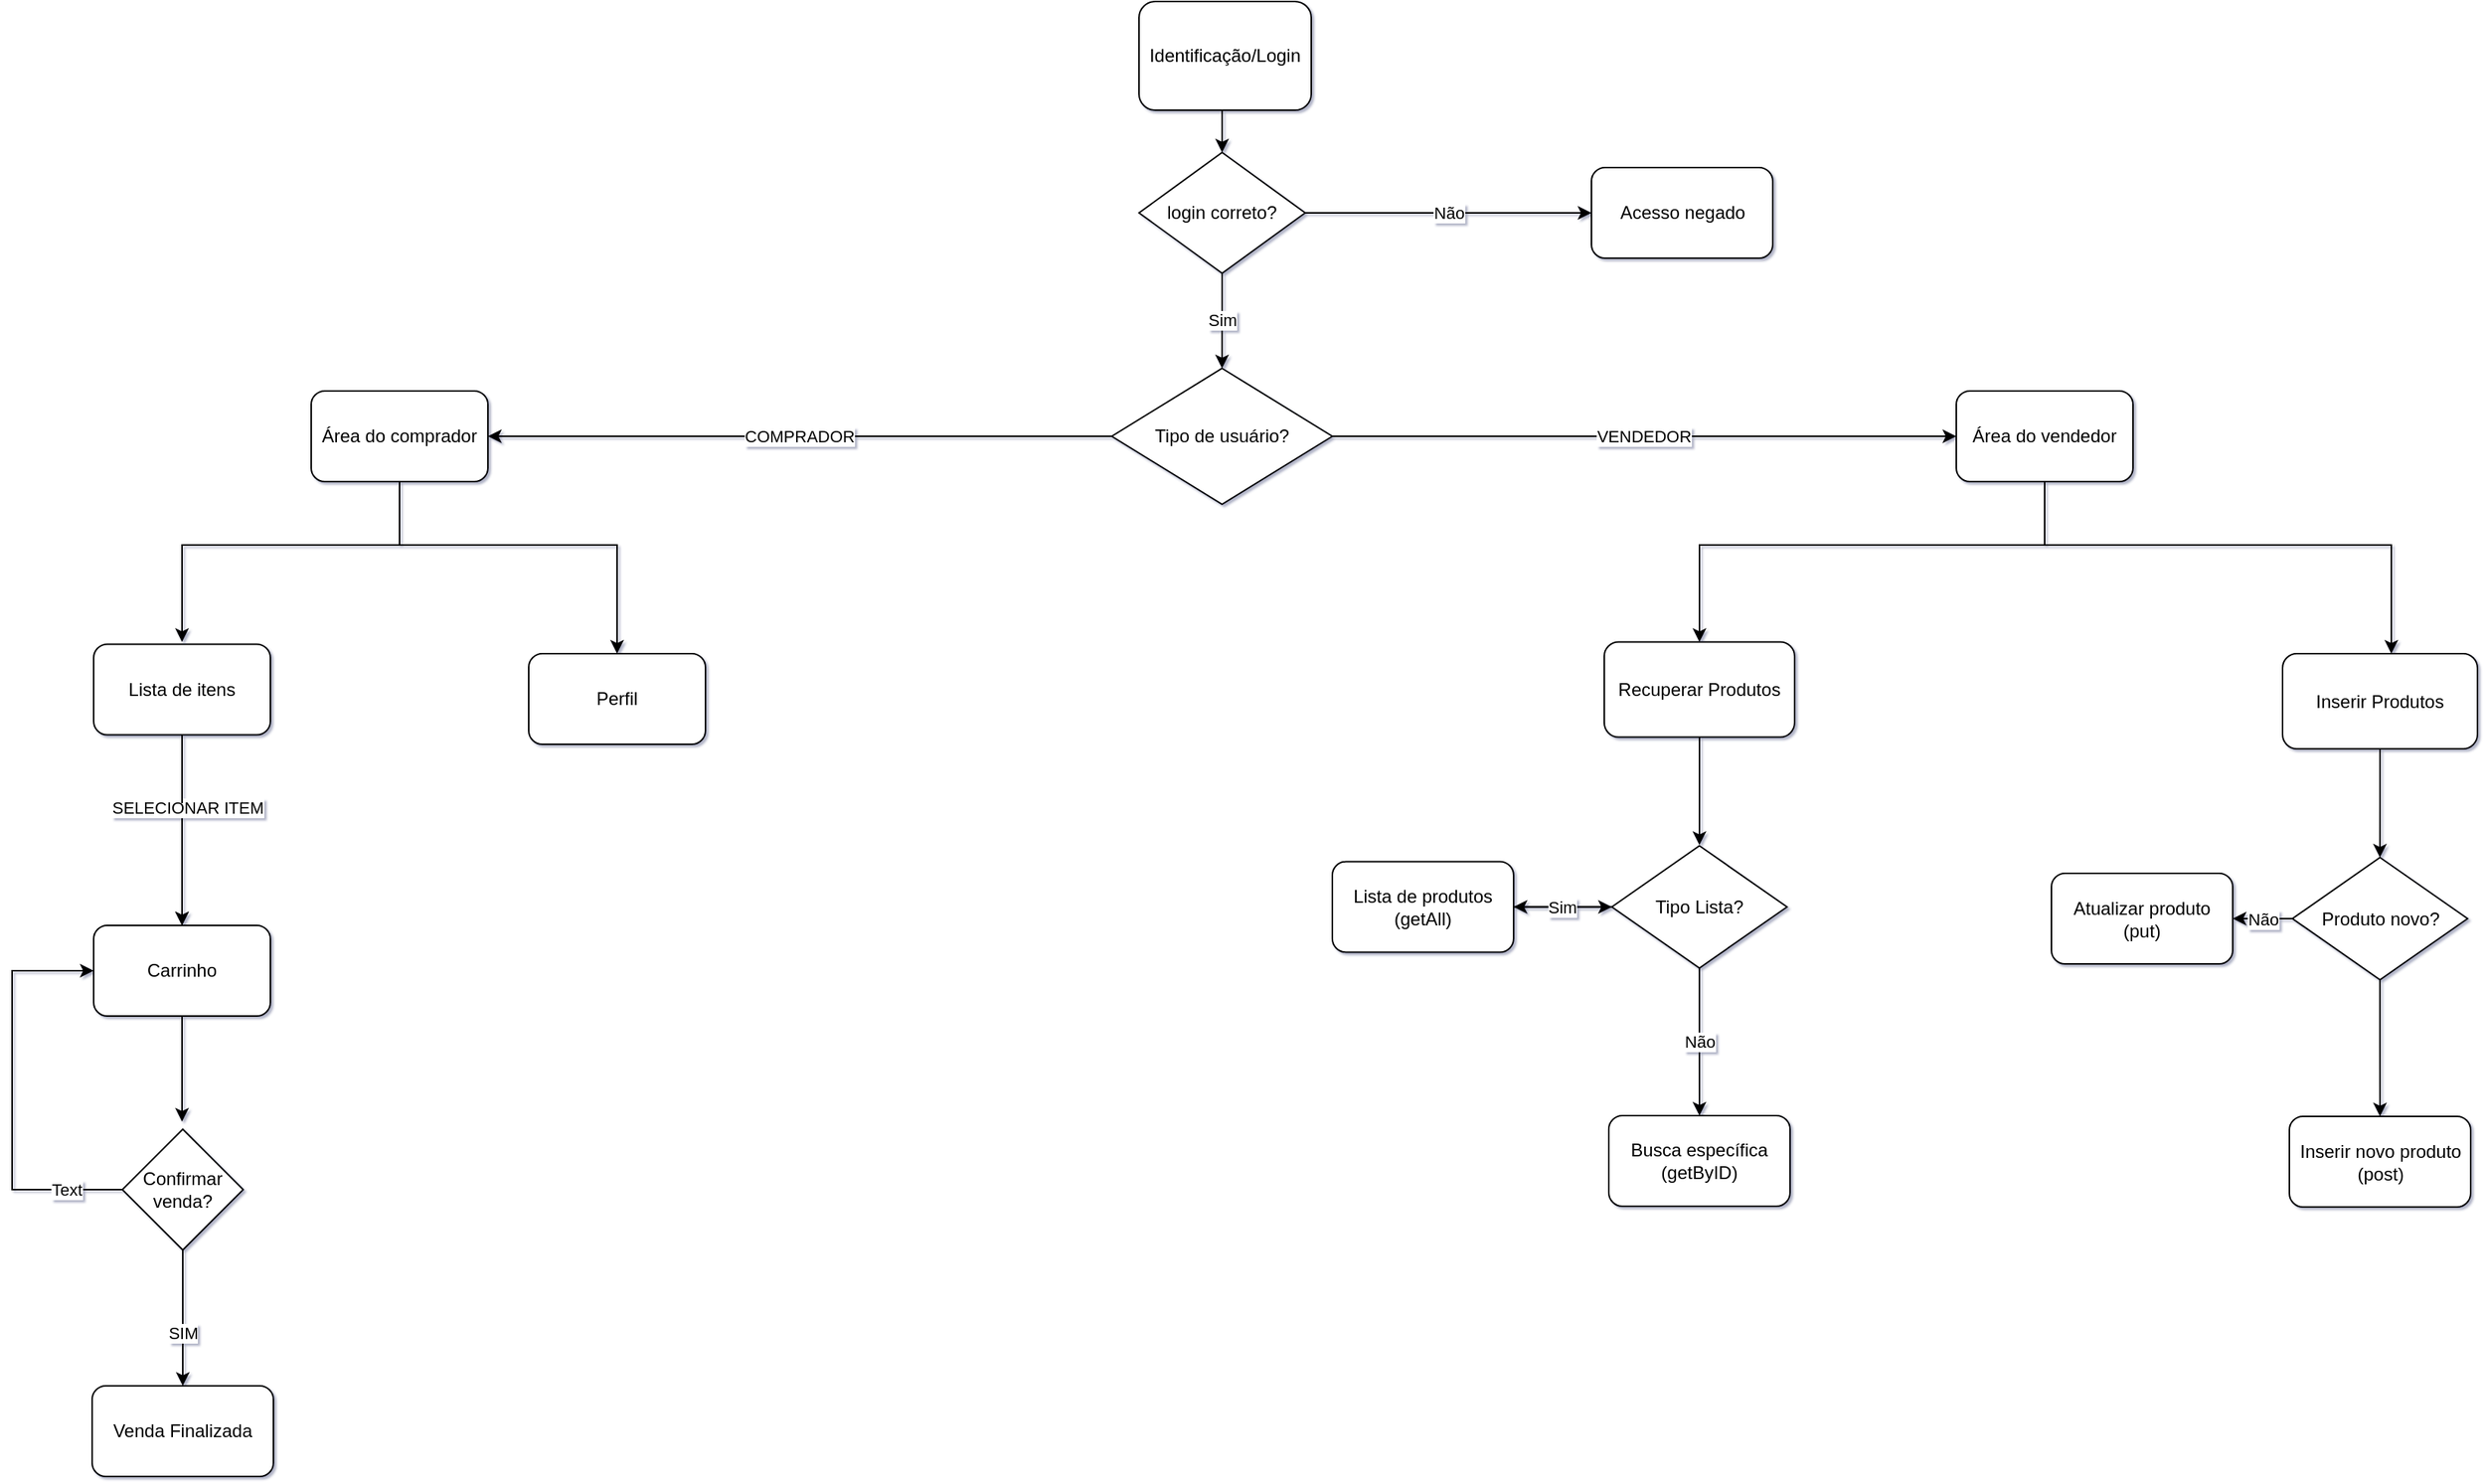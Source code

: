 <mxfile version="17.3.0" type="github">
  <diagram id="C5RBs43oDa-KdzZeNtuy" name="Page-1">
    <mxGraphModel dx="3807" dy="1533" grid="1" gridSize="9" guides="1" tooltips="1" connect="1" arrows="1" fold="1" page="1" pageScale="1" pageWidth="1200" pageHeight="1920" background="none" math="0" shadow="1">
      <root>
        <mxCell id="WIyWlLk6GJQsqaUBKTNV-0" />
        <mxCell id="WIyWlLk6GJQsqaUBKTNV-1" parent="WIyWlLk6GJQsqaUBKTNV-0" />
        <mxCell id="DXi5md-KKveG2AxMWAel-255" style="edgeStyle=orthogonalEdgeStyle;rounded=0;orthogonalLoop=1;jettySize=auto;html=1;exitX=0.5;exitY=1;exitDx=0;exitDy=0;entryX=0.5;entryY=0;entryDx=0;entryDy=0;" parent="WIyWlLk6GJQsqaUBKTNV-1" source="DXi5md-KKveG2AxMWAel-253" target="DXi5md-KKveG2AxMWAel-254" edge="1">
          <mxGeometry relative="1" as="geometry" />
        </mxCell>
        <mxCell id="DXi5md-KKveG2AxMWAel-253" value="Identificação/Login" style="rounded=1;whiteSpace=wrap;html=1;" parent="WIyWlLk6GJQsqaUBKTNV-1" vertex="1">
          <mxGeometry x="512.01" y="36" width="114" height="72" as="geometry" />
        </mxCell>
        <mxCell id="DXi5md-KKveG2AxMWAel-257" value="Não" style="edgeStyle=orthogonalEdgeStyle;rounded=0;orthogonalLoop=1;jettySize=auto;html=1;exitX=1;exitY=0.5;exitDx=0;exitDy=0;entryX=0;entryY=0.5;entryDx=0;entryDy=0;" parent="WIyWlLk6GJQsqaUBKTNV-1" source="DXi5md-KKveG2AxMWAel-254" target="DXi5md-KKveG2AxMWAel-256" edge="1">
          <mxGeometry relative="1" as="geometry" />
        </mxCell>
        <mxCell id="DXi5md-KKveG2AxMWAel-259" value="Sim" style="edgeStyle=orthogonalEdgeStyle;rounded=0;orthogonalLoop=1;jettySize=auto;html=1;exitX=0.5;exitY=1;exitDx=0;exitDy=0;entryX=0.5;entryY=0;entryDx=0;entryDy=0;" parent="WIyWlLk6GJQsqaUBKTNV-1" source="DXi5md-KKveG2AxMWAel-254" target="DXi5md-KKveG2AxMWAel-262" edge="1">
          <mxGeometry relative="1" as="geometry">
            <mxPoint x="567.01" y="261" as="targetPoint" />
          </mxGeometry>
        </mxCell>
        <mxCell id="DXi5md-KKveG2AxMWAel-254" value="login correto?" style="rhombus;whiteSpace=wrap;html=1;" parent="WIyWlLk6GJQsqaUBKTNV-1" vertex="1">
          <mxGeometry x="512.01" y="136" width="110" height="80" as="geometry" />
        </mxCell>
        <mxCell id="DXi5md-KKveG2AxMWAel-256" value="Acesso negado" style="rounded=1;whiteSpace=wrap;html=1;" parent="WIyWlLk6GJQsqaUBKTNV-1" vertex="1">
          <mxGeometry x="811.5" y="146" width="120" height="60" as="geometry" />
        </mxCell>
        <mxCell id="DXi5md-KKveG2AxMWAel-261" value="Área do comprador" style="rounded=1;whiteSpace=wrap;html=1;" parent="WIyWlLk6GJQsqaUBKTNV-1" vertex="1">
          <mxGeometry x="-36" y="294" width="117" height="60" as="geometry" />
        </mxCell>
        <mxCell id="DXi5md-KKveG2AxMWAel-263" value="COMPRADOR" style="edgeStyle=orthogonalEdgeStyle;rounded=0;orthogonalLoop=1;jettySize=auto;html=1;exitX=0;exitY=0.5;exitDx=0;exitDy=0;entryX=1;entryY=0.5;entryDx=0;entryDy=0;" parent="WIyWlLk6GJQsqaUBKTNV-1" source="DXi5md-KKveG2AxMWAel-262" target="DXi5md-KKveG2AxMWAel-261" edge="1">
          <mxGeometry relative="1" as="geometry" />
        </mxCell>
        <mxCell id="DXi5md-KKveG2AxMWAel-265" value="VENDEDOR" style="edgeStyle=orthogonalEdgeStyle;rounded=0;orthogonalLoop=1;jettySize=auto;html=1;entryX=0;entryY=0.5;entryDx=0;entryDy=0;" parent="WIyWlLk6GJQsqaUBKTNV-1" source="DXi5md-KKveG2AxMWAel-262" target="DXi5md-KKveG2AxMWAel-264" edge="1">
          <mxGeometry relative="1" as="geometry" />
        </mxCell>
        <mxCell id="DXi5md-KKveG2AxMWAel-262" value="Tipo de usuário?" style="rhombus;whiteSpace=wrap;html=1;" parent="WIyWlLk6GJQsqaUBKTNV-1" vertex="1">
          <mxGeometry x="493.97" y="279" width="146" height="90" as="geometry" />
        </mxCell>
        <mxCell id="DXi5md-KKveG2AxMWAel-268" style="edgeStyle=orthogonalEdgeStyle;rounded=0;orthogonalLoop=1;jettySize=auto;html=1;exitX=0.5;exitY=1;exitDx=0;exitDy=0;" parent="WIyWlLk6GJQsqaUBKTNV-1" source="DXi5md-KKveG2AxMWAel-264" target="DXi5md-KKveG2AxMWAel-275" edge="1">
          <mxGeometry relative="1" as="geometry">
            <mxPoint x="873" y="459" as="targetPoint" />
            <Array as="points">
              <mxPoint x="1111" y="396" />
              <mxPoint x="883" y="396" />
            </Array>
          </mxGeometry>
        </mxCell>
        <mxCell id="DXi5md-KKveG2AxMWAel-264" value="Área do vendedor" style="rounded=1;whiteSpace=wrap;html=1;" parent="WIyWlLk6GJQsqaUBKTNV-1" vertex="1">
          <mxGeometry x="1053" y="294" width="117" height="60" as="geometry" />
        </mxCell>
        <mxCell id="DXi5md-KKveG2AxMWAel-271" style="edgeStyle=orthogonalEdgeStyle;rounded=0;orthogonalLoop=1;jettySize=auto;html=1;exitX=0.5;exitY=1;exitDx=0;exitDy=0;" parent="WIyWlLk6GJQsqaUBKTNV-1" edge="1" source="DXi5md-KKveG2AxMWAel-261">
          <mxGeometry relative="1" as="geometry">
            <mxPoint x="-121.5" y="460.25" as="targetPoint" />
            <mxPoint x="18" y="388" as="sourcePoint" />
            <Array as="points">
              <mxPoint x="22" y="396" />
              <mxPoint x="-122" y="396" />
            </Array>
          </mxGeometry>
        </mxCell>
        <mxCell id="DXi5md-KKveG2AxMWAel-272" style="edgeStyle=orthogonalEdgeStyle;rounded=0;orthogonalLoop=1;jettySize=auto;html=1;" parent="WIyWlLk6GJQsqaUBKTNV-1" edge="1">
          <mxGeometry relative="1" as="geometry">
            <mxPoint x="166.5" y="468" as="targetPoint" />
            <mxPoint x="22.5" y="396" as="sourcePoint" />
            <Array as="points">
              <mxPoint x="166.5" y="441" />
              <mxPoint x="166.5" y="477" />
            </Array>
          </mxGeometry>
        </mxCell>
        <mxCell id="DXi5md-KKveG2AxMWAel-281" value="" style="edgeStyle=orthogonalEdgeStyle;rounded=0;orthogonalLoop=1;jettySize=auto;html=1;" parent="WIyWlLk6GJQsqaUBKTNV-1" source="DXi5md-KKveG2AxMWAel-275" edge="1">
          <mxGeometry relative="1" as="geometry">
            <mxPoint x="882.98" y="594.75" as="targetPoint" />
          </mxGeometry>
        </mxCell>
        <mxCell id="DXi5md-KKveG2AxMWAel-275" value="Recuperar Produtos" style="rounded=1;whiteSpace=wrap;html=1;" parent="WIyWlLk6GJQsqaUBKTNV-1" vertex="1">
          <mxGeometry x="819.98" y="460.25" width="126" height="63" as="geometry" />
        </mxCell>
        <mxCell id="DXi5md-KKveG2AxMWAel-276" value="" style="endArrow=classic;html=1;rounded=0;" parent="WIyWlLk6GJQsqaUBKTNV-1" edge="1">
          <mxGeometry width="50" height="50" relative="1" as="geometry">
            <mxPoint x="1107" y="396" as="sourcePoint" />
            <mxPoint x="1341" y="468" as="targetPoint" />
            <Array as="points">
              <mxPoint x="1341" y="396" />
            </Array>
          </mxGeometry>
        </mxCell>
        <mxCell id="DXi5md-KKveG2AxMWAel-291" value="" style="edgeStyle=orthogonalEdgeStyle;rounded=0;orthogonalLoop=1;jettySize=auto;html=1;" parent="WIyWlLk6GJQsqaUBKTNV-1" source="DXi5md-KKveG2AxMWAel-277" target="DXi5md-KKveG2AxMWAel-289" edge="1">
          <mxGeometry relative="1" as="geometry" />
        </mxCell>
        <mxCell id="DXi5md-KKveG2AxMWAel-277" value="Inserir Produtos" style="rounded=1;whiteSpace=wrap;html=1;" parent="WIyWlLk6GJQsqaUBKTNV-1" vertex="1">
          <mxGeometry x="1269" y="468" width="129" height="63" as="geometry" />
        </mxCell>
        <mxCell id="DXi5md-KKveG2AxMWAel-284" value="" style="edgeStyle=orthogonalEdgeStyle;rounded=0;orthogonalLoop=1;jettySize=auto;html=1;" parent="WIyWlLk6GJQsqaUBKTNV-1" source="DXi5md-KKveG2AxMWAel-282" target="DXi5md-KKveG2AxMWAel-283" edge="1">
          <mxGeometry relative="1" as="geometry" />
        </mxCell>
        <mxCell id="DXi5md-KKveG2AxMWAel-287" value="Não" style="edgeStyle=orthogonalEdgeStyle;rounded=0;orthogonalLoop=1;jettySize=auto;html=1;" parent="WIyWlLk6GJQsqaUBKTNV-1" source="DXi5md-KKveG2AxMWAel-282" target="DXi5md-KKveG2AxMWAel-286" edge="1">
          <mxGeometry relative="1" as="geometry" />
        </mxCell>
        <mxCell id="DXi5md-KKveG2AxMWAel-282" value="Tipo Lista?" style="rhombus;whiteSpace=wrap;html=1;" parent="WIyWlLk6GJQsqaUBKTNV-1" vertex="1">
          <mxGeometry x="825.01" y="595.25" width="115.94" height="81" as="geometry" />
        </mxCell>
        <mxCell id="DXi5md-KKveG2AxMWAel-285" value="Sim" style="edgeStyle=orthogonalEdgeStyle;rounded=0;orthogonalLoop=1;jettySize=auto;html=1;" parent="WIyWlLk6GJQsqaUBKTNV-1" source="DXi5md-KKveG2AxMWAel-283" target="DXi5md-KKveG2AxMWAel-282" edge="1">
          <mxGeometry relative="1" as="geometry" />
        </mxCell>
        <mxCell id="DXi5md-KKveG2AxMWAel-283" value="Lista de produtos&lt;br&gt;(getAll)" style="rounded=1;whiteSpace=wrap;html=1;" parent="WIyWlLk6GJQsqaUBKTNV-1" vertex="1">
          <mxGeometry x="639.97" y="605.75" width="120" height="60" as="geometry" />
        </mxCell>
        <mxCell id="DXi5md-KKveG2AxMWAel-286" value="Busca específica&lt;br&gt;(getByID)" style="rounded=1;whiteSpace=wrap;html=1;" parent="WIyWlLk6GJQsqaUBKTNV-1" vertex="1">
          <mxGeometry x="822.98" y="774" width="120" height="60" as="geometry" />
        </mxCell>
        <mxCell id="DXi5md-KKveG2AxMWAel-288" value="Atualizar produto&lt;br&gt;(put)" style="rounded=1;whiteSpace=wrap;html=1;" parent="WIyWlLk6GJQsqaUBKTNV-1" vertex="1">
          <mxGeometry x="1116" y="613.5" width="120" height="60" as="geometry" />
        </mxCell>
        <mxCell id="DXi5md-KKveG2AxMWAel-290" value="Não" style="edgeStyle=orthogonalEdgeStyle;rounded=0;orthogonalLoop=1;jettySize=auto;html=1;" parent="WIyWlLk6GJQsqaUBKTNV-1" source="DXi5md-KKveG2AxMWAel-289" target="DXi5md-KKveG2AxMWAel-288" edge="1">
          <mxGeometry relative="1" as="geometry" />
        </mxCell>
        <mxCell id="DXi5md-KKveG2AxMWAel-293" value="" style="edgeStyle=orthogonalEdgeStyle;rounded=0;orthogonalLoop=1;jettySize=auto;html=1;" parent="WIyWlLk6GJQsqaUBKTNV-1" source="DXi5md-KKveG2AxMWAel-289" target="DXi5md-KKveG2AxMWAel-292" edge="1">
          <mxGeometry relative="1" as="geometry" />
        </mxCell>
        <mxCell id="DXi5md-KKveG2AxMWAel-289" value="Produto novo?" style="rhombus;whiteSpace=wrap;html=1;" parent="WIyWlLk6GJQsqaUBKTNV-1" vertex="1">
          <mxGeometry x="1275.53" y="603" width="115.94" height="81" as="geometry" />
        </mxCell>
        <mxCell id="DXi5md-KKveG2AxMWAel-292" value="Inserir novo produto&lt;br&gt;(post)" style="rounded=1;whiteSpace=wrap;html=1;" parent="WIyWlLk6GJQsqaUBKTNV-1" vertex="1">
          <mxGeometry x="1273.5" y="774.5" width="120" height="60" as="geometry" />
        </mxCell>
        <mxCell id="U8QUfv2BTT90B2AzWARd-3" style="edgeStyle=orthogonalEdgeStyle;rounded=0;orthogonalLoop=1;jettySize=auto;html=1;entryX=0.5;entryY=0;entryDx=0;entryDy=0;startArrow=none;" edge="1" parent="WIyWlLk6GJQsqaUBKTNV-1" target="U8QUfv2BTT90B2AzWARd-2">
          <mxGeometry relative="1" as="geometry">
            <mxPoint x="-121.5" y="647.0" as="sourcePoint" />
          </mxGeometry>
        </mxCell>
        <mxCell id="U8QUfv2BTT90B2AzWARd-6" style="edgeStyle=orthogonalEdgeStyle;rounded=0;orthogonalLoop=1;jettySize=auto;html=1;entryX=0.5;entryY=0;entryDx=0;entryDy=0;" edge="1" parent="WIyWlLk6GJQsqaUBKTNV-1" source="U8QUfv2BTT90B2AzWARd-0" target="U8QUfv2BTT90B2AzWARd-2">
          <mxGeometry relative="1" as="geometry" />
        </mxCell>
        <mxCell id="U8QUfv2BTT90B2AzWARd-8" value="SELECIONAR ITEM" style="edgeLabel;html=1;align=center;verticalAlign=middle;resizable=0;points=[];" vertex="1" connectable="0" parent="U8QUfv2BTT90B2AzWARd-6">
          <mxGeometry x="-0.246" y="3" relative="1" as="geometry">
            <mxPoint as="offset" />
          </mxGeometry>
        </mxCell>
        <mxCell id="U8QUfv2BTT90B2AzWARd-0" value="Lista de itens" style="rounded=1;whiteSpace=wrap;html=1;" vertex="1" parent="WIyWlLk6GJQsqaUBKTNV-1">
          <mxGeometry x="-180" y="461.75" width="117" height="60" as="geometry" />
        </mxCell>
        <mxCell id="U8QUfv2BTT90B2AzWARd-1" value="Perfil" style="rounded=1;whiteSpace=wrap;html=1;" vertex="1" parent="WIyWlLk6GJQsqaUBKTNV-1">
          <mxGeometry x="108" y="468" width="117" height="60" as="geometry" />
        </mxCell>
        <mxCell id="U8QUfv2BTT90B2AzWARd-10" value="" style="edgeStyle=orthogonalEdgeStyle;rounded=0;orthogonalLoop=1;jettySize=auto;html=1;" edge="1" parent="WIyWlLk6GJQsqaUBKTNV-1" source="U8QUfv2BTT90B2AzWARd-2">
          <mxGeometry relative="1" as="geometry">
            <mxPoint x="-121.5" y="778" as="targetPoint" />
          </mxGeometry>
        </mxCell>
        <mxCell id="U8QUfv2BTT90B2AzWARd-2" value="Carrinho" style="rounded=1;whiteSpace=wrap;html=1;" vertex="1" parent="WIyWlLk6GJQsqaUBKTNV-1">
          <mxGeometry x="-180" y="648" width="117" height="60" as="geometry" />
        </mxCell>
        <mxCell id="U8QUfv2BTT90B2AzWARd-5" value="" style="edgeStyle=orthogonalEdgeStyle;rounded=0;orthogonalLoop=1;jettySize=auto;html=1;entryX=0.5;entryY=0;entryDx=0;entryDy=0;endArrow=none;" edge="1" parent="WIyWlLk6GJQsqaUBKTNV-1" source="U8QUfv2BTT90B2AzWARd-0">
          <mxGeometry relative="1" as="geometry">
            <mxPoint x="-121.5" y="521.75" as="sourcePoint" />
            <mxPoint x="-121.5" y="567" as="targetPoint" />
          </mxGeometry>
        </mxCell>
        <mxCell id="U8QUfv2BTT90B2AzWARd-13" value="" style="edgeStyle=orthogonalEdgeStyle;rounded=0;orthogonalLoop=1;jettySize=auto;html=1;" edge="1" parent="WIyWlLk6GJQsqaUBKTNV-1" source="U8QUfv2BTT90B2AzWARd-11" target="U8QUfv2BTT90B2AzWARd-12">
          <mxGeometry relative="1" as="geometry" />
        </mxCell>
        <mxCell id="U8QUfv2BTT90B2AzWARd-15" value="SIM" style="edgeLabel;html=1;align=center;verticalAlign=middle;resizable=0;points=[];" vertex="1" connectable="0" parent="U8QUfv2BTT90B2AzWARd-13">
          <mxGeometry x="0.211" relative="1" as="geometry">
            <mxPoint as="offset" />
          </mxGeometry>
        </mxCell>
        <mxCell id="U8QUfv2BTT90B2AzWARd-14" style="edgeStyle=orthogonalEdgeStyle;rounded=0;orthogonalLoop=1;jettySize=auto;html=1;exitX=0;exitY=0.5;exitDx=0;exitDy=0;entryX=0;entryY=0.5;entryDx=0;entryDy=0;" edge="1" parent="WIyWlLk6GJQsqaUBKTNV-1" source="U8QUfv2BTT90B2AzWARd-11" target="U8QUfv2BTT90B2AzWARd-2">
          <mxGeometry relative="1" as="geometry">
            <Array as="points">
              <mxPoint x="-234" y="823" />
              <mxPoint x="-234" y="678" />
            </Array>
          </mxGeometry>
        </mxCell>
        <mxCell id="U8QUfv2BTT90B2AzWARd-16" value="Text" style="edgeLabel;html=1;align=center;verticalAlign=middle;resizable=0;points=[];" vertex="1" connectable="0" parent="U8QUfv2BTT90B2AzWARd-14">
          <mxGeometry x="-0.237" y="1" relative="1" as="geometry">
            <mxPoint x="37" y="31" as="offset" />
          </mxGeometry>
        </mxCell>
        <mxCell id="U8QUfv2BTT90B2AzWARd-11" value="Confirmar venda?" style="rhombus;whiteSpace=wrap;html=1;" vertex="1" parent="WIyWlLk6GJQsqaUBKTNV-1">
          <mxGeometry x="-161" y="783" width="80" height="80" as="geometry" />
        </mxCell>
        <mxCell id="U8QUfv2BTT90B2AzWARd-12" value="Venda Finalizada" style="rounded=1;whiteSpace=wrap;html=1;" vertex="1" parent="WIyWlLk6GJQsqaUBKTNV-1">
          <mxGeometry x="-181" y="953" width="120" height="60" as="geometry" />
        </mxCell>
      </root>
    </mxGraphModel>
  </diagram>
</mxfile>
